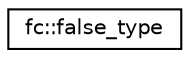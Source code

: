 digraph "Graphical Class Hierarchy"
{
  edge [fontname="Helvetica",fontsize="10",labelfontname="Helvetica",labelfontsize="10"];
  node [fontname="Helvetica",fontsize="10",shape=record];
  rankdir="LR";
  Node0 [label="fc::false_type",height=0.2,width=0.4,color="black", fillcolor="white", style="filled",URL="$structfc_1_1false__type.html"];
}
